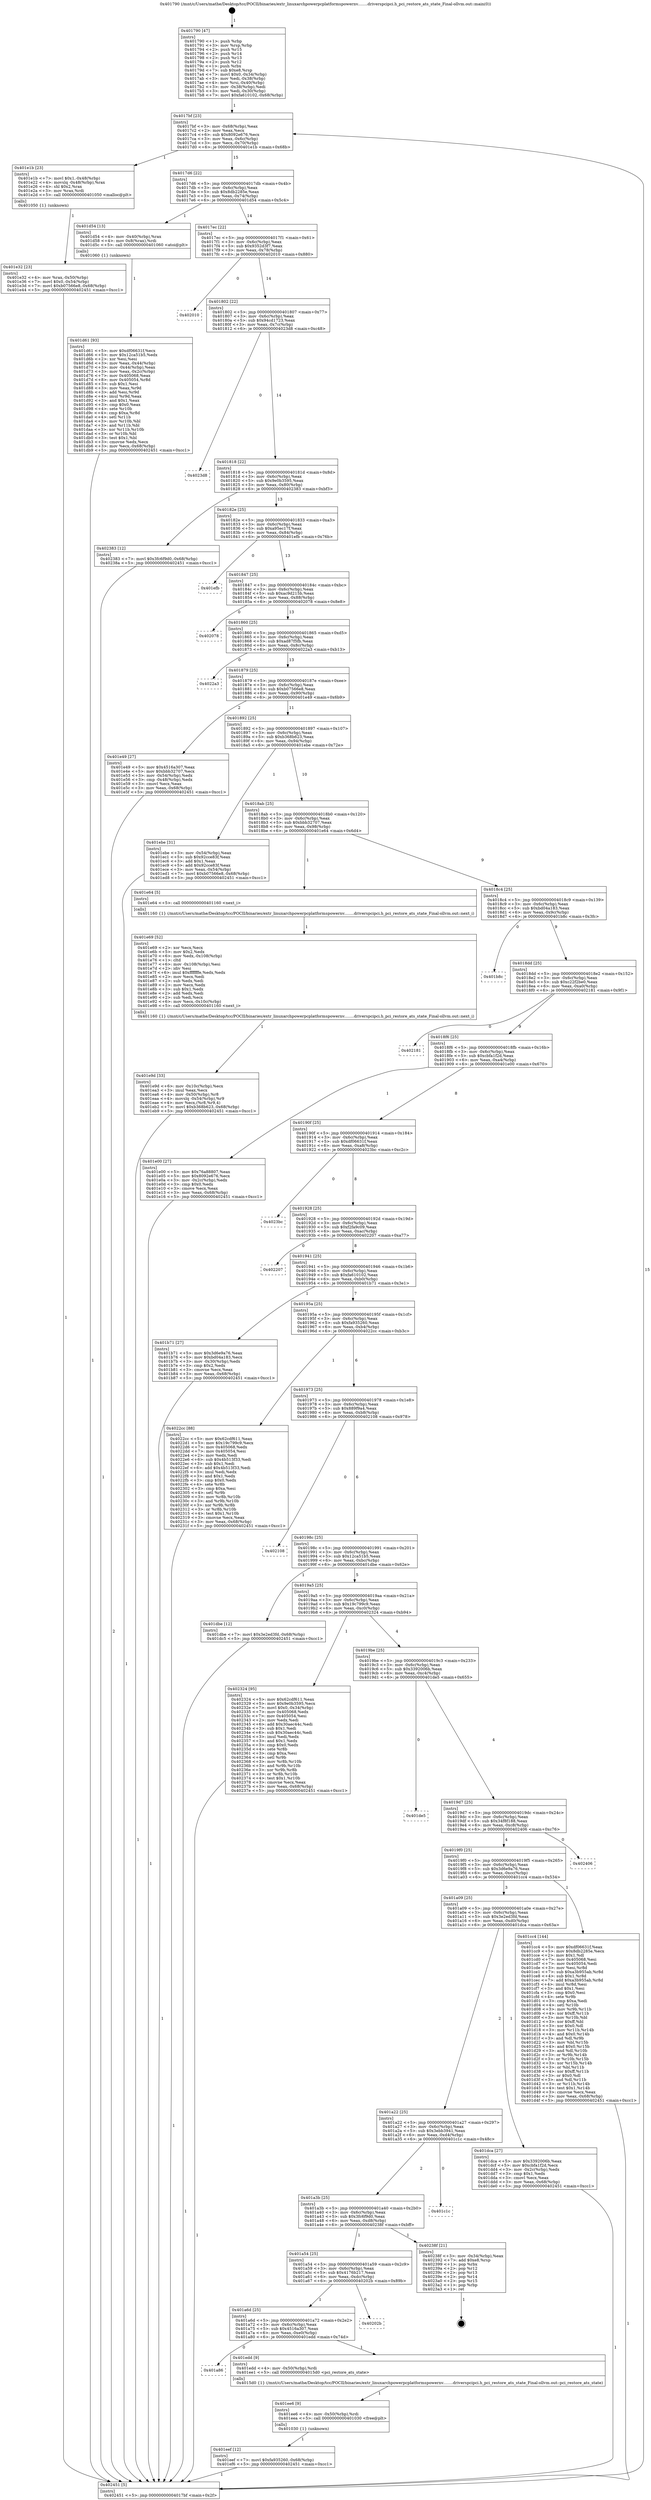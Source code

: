 digraph "0x401790" {
  label = "0x401790 (/mnt/c/Users/mathe/Desktop/tcc/POCII/binaries/extr_linuxarchpowerpcplatformspowernv........driverspcipci.h_pci_restore_ats_state_Final-ollvm.out::main(0))"
  labelloc = "t"
  node[shape=record]

  Entry [label="",width=0.3,height=0.3,shape=circle,fillcolor=black,style=filled]
  "0x4017bf" [label="{
     0x4017bf [23]\l
     | [instrs]\l
     &nbsp;&nbsp;0x4017bf \<+3\>: mov -0x68(%rbp),%eax\l
     &nbsp;&nbsp;0x4017c2 \<+2\>: mov %eax,%ecx\l
     &nbsp;&nbsp;0x4017c4 \<+6\>: sub $0x8092e676,%ecx\l
     &nbsp;&nbsp;0x4017ca \<+3\>: mov %eax,-0x6c(%rbp)\l
     &nbsp;&nbsp;0x4017cd \<+3\>: mov %ecx,-0x70(%rbp)\l
     &nbsp;&nbsp;0x4017d0 \<+6\>: je 0000000000401e1b \<main+0x68b\>\l
  }"]
  "0x401e1b" [label="{
     0x401e1b [23]\l
     | [instrs]\l
     &nbsp;&nbsp;0x401e1b \<+7\>: movl $0x1,-0x48(%rbp)\l
     &nbsp;&nbsp;0x401e22 \<+4\>: movslq -0x48(%rbp),%rax\l
     &nbsp;&nbsp;0x401e26 \<+4\>: shl $0x2,%rax\l
     &nbsp;&nbsp;0x401e2a \<+3\>: mov %rax,%rdi\l
     &nbsp;&nbsp;0x401e2d \<+5\>: call 0000000000401050 \<malloc@plt\>\l
     | [calls]\l
     &nbsp;&nbsp;0x401050 \{1\} (unknown)\l
  }"]
  "0x4017d6" [label="{
     0x4017d6 [22]\l
     | [instrs]\l
     &nbsp;&nbsp;0x4017d6 \<+5\>: jmp 00000000004017db \<main+0x4b\>\l
     &nbsp;&nbsp;0x4017db \<+3\>: mov -0x6c(%rbp),%eax\l
     &nbsp;&nbsp;0x4017de \<+5\>: sub $0x8db2285e,%eax\l
     &nbsp;&nbsp;0x4017e3 \<+3\>: mov %eax,-0x74(%rbp)\l
     &nbsp;&nbsp;0x4017e6 \<+6\>: je 0000000000401d54 \<main+0x5c4\>\l
  }"]
  Exit [label="",width=0.3,height=0.3,shape=circle,fillcolor=black,style=filled,peripheries=2]
  "0x401d54" [label="{
     0x401d54 [13]\l
     | [instrs]\l
     &nbsp;&nbsp;0x401d54 \<+4\>: mov -0x40(%rbp),%rax\l
     &nbsp;&nbsp;0x401d58 \<+4\>: mov 0x8(%rax),%rdi\l
     &nbsp;&nbsp;0x401d5c \<+5\>: call 0000000000401060 \<atoi@plt\>\l
     | [calls]\l
     &nbsp;&nbsp;0x401060 \{1\} (unknown)\l
  }"]
  "0x4017ec" [label="{
     0x4017ec [22]\l
     | [instrs]\l
     &nbsp;&nbsp;0x4017ec \<+5\>: jmp 00000000004017f1 \<main+0x61\>\l
     &nbsp;&nbsp;0x4017f1 \<+3\>: mov -0x6c(%rbp),%eax\l
     &nbsp;&nbsp;0x4017f4 \<+5\>: sub $0x9352d3f7,%eax\l
     &nbsp;&nbsp;0x4017f9 \<+3\>: mov %eax,-0x78(%rbp)\l
     &nbsp;&nbsp;0x4017fc \<+6\>: je 0000000000402010 \<main+0x880\>\l
  }"]
  "0x401eef" [label="{
     0x401eef [12]\l
     | [instrs]\l
     &nbsp;&nbsp;0x401eef \<+7\>: movl $0xfa935260,-0x68(%rbp)\l
     &nbsp;&nbsp;0x401ef6 \<+5\>: jmp 0000000000402451 \<main+0xcc1\>\l
  }"]
  "0x402010" [label="{
     0x402010\l
  }", style=dashed]
  "0x401802" [label="{
     0x401802 [22]\l
     | [instrs]\l
     &nbsp;&nbsp;0x401802 \<+5\>: jmp 0000000000401807 \<main+0x77\>\l
     &nbsp;&nbsp;0x401807 \<+3\>: mov -0x6c(%rbp),%eax\l
     &nbsp;&nbsp;0x40180a \<+5\>: sub $0x94cd1723,%eax\l
     &nbsp;&nbsp;0x40180f \<+3\>: mov %eax,-0x7c(%rbp)\l
     &nbsp;&nbsp;0x401812 \<+6\>: je 00000000004023d8 \<main+0xc48\>\l
  }"]
  "0x401ee6" [label="{
     0x401ee6 [9]\l
     | [instrs]\l
     &nbsp;&nbsp;0x401ee6 \<+4\>: mov -0x50(%rbp),%rdi\l
     &nbsp;&nbsp;0x401eea \<+5\>: call 0000000000401030 \<free@plt\>\l
     | [calls]\l
     &nbsp;&nbsp;0x401030 \{1\} (unknown)\l
  }"]
  "0x4023d8" [label="{
     0x4023d8\l
  }", style=dashed]
  "0x401818" [label="{
     0x401818 [22]\l
     | [instrs]\l
     &nbsp;&nbsp;0x401818 \<+5\>: jmp 000000000040181d \<main+0x8d\>\l
     &nbsp;&nbsp;0x40181d \<+3\>: mov -0x6c(%rbp),%eax\l
     &nbsp;&nbsp;0x401820 \<+5\>: sub $0x9e0b3595,%eax\l
     &nbsp;&nbsp;0x401825 \<+3\>: mov %eax,-0x80(%rbp)\l
     &nbsp;&nbsp;0x401828 \<+6\>: je 0000000000402383 \<main+0xbf3\>\l
  }"]
  "0x401a86" [label="{
     0x401a86\l
  }", style=dashed]
  "0x402383" [label="{
     0x402383 [12]\l
     | [instrs]\l
     &nbsp;&nbsp;0x402383 \<+7\>: movl $0x3fc6f9d0,-0x68(%rbp)\l
     &nbsp;&nbsp;0x40238a \<+5\>: jmp 0000000000402451 \<main+0xcc1\>\l
  }"]
  "0x40182e" [label="{
     0x40182e [25]\l
     | [instrs]\l
     &nbsp;&nbsp;0x40182e \<+5\>: jmp 0000000000401833 \<main+0xa3\>\l
     &nbsp;&nbsp;0x401833 \<+3\>: mov -0x6c(%rbp),%eax\l
     &nbsp;&nbsp;0x401836 \<+5\>: sub $0xa95ec17f,%eax\l
     &nbsp;&nbsp;0x40183b \<+6\>: mov %eax,-0x84(%rbp)\l
     &nbsp;&nbsp;0x401841 \<+6\>: je 0000000000401efb \<main+0x76b\>\l
  }"]
  "0x401edd" [label="{
     0x401edd [9]\l
     | [instrs]\l
     &nbsp;&nbsp;0x401edd \<+4\>: mov -0x50(%rbp),%rdi\l
     &nbsp;&nbsp;0x401ee1 \<+5\>: call 00000000004015d0 \<pci_restore_ats_state\>\l
     | [calls]\l
     &nbsp;&nbsp;0x4015d0 \{1\} (/mnt/c/Users/mathe/Desktop/tcc/POCII/binaries/extr_linuxarchpowerpcplatformspowernv........driverspcipci.h_pci_restore_ats_state_Final-ollvm.out::pci_restore_ats_state)\l
  }"]
  "0x401efb" [label="{
     0x401efb\l
  }", style=dashed]
  "0x401847" [label="{
     0x401847 [25]\l
     | [instrs]\l
     &nbsp;&nbsp;0x401847 \<+5\>: jmp 000000000040184c \<main+0xbc\>\l
     &nbsp;&nbsp;0x40184c \<+3\>: mov -0x6c(%rbp),%eax\l
     &nbsp;&nbsp;0x40184f \<+5\>: sub $0xac9d215b,%eax\l
     &nbsp;&nbsp;0x401854 \<+6\>: mov %eax,-0x88(%rbp)\l
     &nbsp;&nbsp;0x40185a \<+6\>: je 0000000000402078 \<main+0x8e8\>\l
  }"]
  "0x401a6d" [label="{
     0x401a6d [25]\l
     | [instrs]\l
     &nbsp;&nbsp;0x401a6d \<+5\>: jmp 0000000000401a72 \<main+0x2e2\>\l
     &nbsp;&nbsp;0x401a72 \<+3\>: mov -0x6c(%rbp),%eax\l
     &nbsp;&nbsp;0x401a75 \<+5\>: sub $0x4516a307,%eax\l
     &nbsp;&nbsp;0x401a7a \<+6\>: mov %eax,-0xe0(%rbp)\l
     &nbsp;&nbsp;0x401a80 \<+6\>: je 0000000000401edd \<main+0x74d\>\l
  }"]
  "0x402078" [label="{
     0x402078\l
  }", style=dashed]
  "0x401860" [label="{
     0x401860 [25]\l
     | [instrs]\l
     &nbsp;&nbsp;0x401860 \<+5\>: jmp 0000000000401865 \<main+0xd5\>\l
     &nbsp;&nbsp;0x401865 \<+3\>: mov -0x6c(%rbp),%eax\l
     &nbsp;&nbsp;0x401868 \<+5\>: sub $0xad87f5fb,%eax\l
     &nbsp;&nbsp;0x40186d \<+6\>: mov %eax,-0x8c(%rbp)\l
     &nbsp;&nbsp;0x401873 \<+6\>: je 00000000004022a3 \<main+0xb13\>\l
  }"]
  "0x40202b" [label="{
     0x40202b\l
  }", style=dashed]
  "0x4022a3" [label="{
     0x4022a3\l
  }", style=dashed]
  "0x401879" [label="{
     0x401879 [25]\l
     | [instrs]\l
     &nbsp;&nbsp;0x401879 \<+5\>: jmp 000000000040187e \<main+0xee\>\l
     &nbsp;&nbsp;0x40187e \<+3\>: mov -0x6c(%rbp),%eax\l
     &nbsp;&nbsp;0x401881 \<+5\>: sub $0xb07566e8,%eax\l
     &nbsp;&nbsp;0x401886 \<+6\>: mov %eax,-0x90(%rbp)\l
     &nbsp;&nbsp;0x40188c \<+6\>: je 0000000000401e49 \<main+0x6b9\>\l
  }"]
  "0x401a54" [label="{
     0x401a54 [25]\l
     | [instrs]\l
     &nbsp;&nbsp;0x401a54 \<+5\>: jmp 0000000000401a59 \<main+0x2c9\>\l
     &nbsp;&nbsp;0x401a59 \<+3\>: mov -0x6c(%rbp),%eax\l
     &nbsp;&nbsp;0x401a5c \<+5\>: sub $0x4176b217,%eax\l
     &nbsp;&nbsp;0x401a61 \<+6\>: mov %eax,-0xdc(%rbp)\l
     &nbsp;&nbsp;0x401a67 \<+6\>: je 000000000040202b \<main+0x89b\>\l
  }"]
  "0x401e49" [label="{
     0x401e49 [27]\l
     | [instrs]\l
     &nbsp;&nbsp;0x401e49 \<+5\>: mov $0x4516a307,%eax\l
     &nbsp;&nbsp;0x401e4e \<+5\>: mov $0xbbb32707,%ecx\l
     &nbsp;&nbsp;0x401e53 \<+3\>: mov -0x54(%rbp),%edx\l
     &nbsp;&nbsp;0x401e56 \<+3\>: cmp -0x48(%rbp),%edx\l
     &nbsp;&nbsp;0x401e59 \<+3\>: cmovl %ecx,%eax\l
     &nbsp;&nbsp;0x401e5c \<+3\>: mov %eax,-0x68(%rbp)\l
     &nbsp;&nbsp;0x401e5f \<+5\>: jmp 0000000000402451 \<main+0xcc1\>\l
  }"]
  "0x401892" [label="{
     0x401892 [25]\l
     | [instrs]\l
     &nbsp;&nbsp;0x401892 \<+5\>: jmp 0000000000401897 \<main+0x107\>\l
     &nbsp;&nbsp;0x401897 \<+3\>: mov -0x6c(%rbp),%eax\l
     &nbsp;&nbsp;0x40189a \<+5\>: sub $0xb368b623,%eax\l
     &nbsp;&nbsp;0x40189f \<+6\>: mov %eax,-0x94(%rbp)\l
     &nbsp;&nbsp;0x4018a5 \<+6\>: je 0000000000401ebe \<main+0x72e\>\l
  }"]
  "0x40238f" [label="{
     0x40238f [21]\l
     | [instrs]\l
     &nbsp;&nbsp;0x40238f \<+3\>: mov -0x34(%rbp),%eax\l
     &nbsp;&nbsp;0x402392 \<+7\>: add $0xe8,%rsp\l
     &nbsp;&nbsp;0x402399 \<+1\>: pop %rbx\l
     &nbsp;&nbsp;0x40239a \<+2\>: pop %r12\l
     &nbsp;&nbsp;0x40239c \<+2\>: pop %r13\l
     &nbsp;&nbsp;0x40239e \<+2\>: pop %r14\l
     &nbsp;&nbsp;0x4023a0 \<+2\>: pop %r15\l
     &nbsp;&nbsp;0x4023a2 \<+1\>: pop %rbp\l
     &nbsp;&nbsp;0x4023a3 \<+1\>: ret\l
  }"]
  "0x401ebe" [label="{
     0x401ebe [31]\l
     | [instrs]\l
     &nbsp;&nbsp;0x401ebe \<+3\>: mov -0x54(%rbp),%eax\l
     &nbsp;&nbsp;0x401ec1 \<+5\>: sub $0x92cce83f,%eax\l
     &nbsp;&nbsp;0x401ec6 \<+3\>: add $0x1,%eax\l
     &nbsp;&nbsp;0x401ec9 \<+5\>: add $0x92cce83f,%eax\l
     &nbsp;&nbsp;0x401ece \<+3\>: mov %eax,-0x54(%rbp)\l
     &nbsp;&nbsp;0x401ed1 \<+7\>: movl $0xb07566e8,-0x68(%rbp)\l
     &nbsp;&nbsp;0x401ed8 \<+5\>: jmp 0000000000402451 \<main+0xcc1\>\l
  }"]
  "0x4018ab" [label="{
     0x4018ab [25]\l
     | [instrs]\l
     &nbsp;&nbsp;0x4018ab \<+5\>: jmp 00000000004018b0 \<main+0x120\>\l
     &nbsp;&nbsp;0x4018b0 \<+3\>: mov -0x6c(%rbp),%eax\l
     &nbsp;&nbsp;0x4018b3 \<+5\>: sub $0xbbb32707,%eax\l
     &nbsp;&nbsp;0x4018b8 \<+6\>: mov %eax,-0x98(%rbp)\l
     &nbsp;&nbsp;0x4018be \<+6\>: je 0000000000401e64 \<main+0x6d4\>\l
  }"]
  "0x401a3b" [label="{
     0x401a3b [25]\l
     | [instrs]\l
     &nbsp;&nbsp;0x401a3b \<+5\>: jmp 0000000000401a40 \<main+0x2b0\>\l
     &nbsp;&nbsp;0x401a40 \<+3\>: mov -0x6c(%rbp),%eax\l
     &nbsp;&nbsp;0x401a43 \<+5\>: sub $0x3fc6f9d0,%eax\l
     &nbsp;&nbsp;0x401a48 \<+6\>: mov %eax,-0xd8(%rbp)\l
     &nbsp;&nbsp;0x401a4e \<+6\>: je 000000000040238f \<main+0xbff\>\l
  }"]
  "0x401e64" [label="{
     0x401e64 [5]\l
     | [instrs]\l
     &nbsp;&nbsp;0x401e64 \<+5\>: call 0000000000401160 \<next_i\>\l
     | [calls]\l
     &nbsp;&nbsp;0x401160 \{1\} (/mnt/c/Users/mathe/Desktop/tcc/POCII/binaries/extr_linuxarchpowerpcplatformspowernv........driverspcipci.h_pci_restore_ats_state_Final-ollvm.out::next_i)\l
  }"]
  "0x4018c4" [label="{
     0x4018c4 [25]\l
     | [instrs]\l
     &nbsp;&nbsp;0x4018c4 \<+5\>: jmp 00000000004018c9 \<main+0x139\>\l
     &nbsp;&nbsp;0x4018c9 \<+3\>: mov -0x6c(%rbp),%eax\l
     &nbsp;&nbsp;0x4018cc \<+5\>: sub $0xbd04a183,%eax\l
     &nbsp;&nbsp;0x4018d1 \<+6\>: mov %eax,-0x9c(%rbp)\l
     &nbsp;&nbsp;0x4018d7 \<+6\>: je 0000000000401b8c \<main+0x3fc\>\l
  }"]
  "0x401c1c" [label="{
     0x401c1c\l
  }", style=dashed]
  "0x401b8c" [label="{
     0x401b8c\l
  }", style=dashed]
  "0x4018dd" [label="{
     0x4018dd [25]\l
     | [instrs]\l
     &nbsp;&nbsp;0x4018dd \<+5\>: jmp 00000000004018e2 \<main+0x152\>\l
     &nbsp;&nbsp;0x4018e2 \<+3\>: mov -0x6c(%rbp),%eax\l
     &nbsp;&nbsp;0x4018e5 \<+5\>: sub $0xc22f2be0,%eax\l
     &nbsp;&nbsp;0x4018ea \<+6\>: mov %eax,-0xa0(%rbp)\l
     &nbsp;&nbsp;0x4018f0 \<+6\>: je 0000000000402181 \<main+0x9f1\>\l
  }"]
  "0x401e9d" [label="{
     0x401e9d [33]\l
     | [instrs]\l
     &nbsp;&nbsp;0x401e9d \<+6\>: mov -0x10c(%rbp),%ecx\l
     &nbsp;&nbsp;0x401ea3 \<+3\>: imul %eax,%ecx\l
     &nbsp;&nbsp;0x401ea6 \<+4\>: mov -0x50(%rbp),%r8\l
     &nbsp;&nbsp;0x401eaa \<+4\>: movslq -0x54(%rbp),%r9\l
     &nbsp;&nbsp;0x401eae \<+4\>: mov %ecx,(%r8,%r9,4)\l
     &nbsp;&nbsp;0x401eb2 \<+7\>: movl $0xb368b623,-0x68(%rbp)\l
     &nbsp;&nbsp;0x401eb9 \<+5\>: jmp 0000000000402451 \<main+0xcc1\>\l
  }"]
  "0x402181" [label="{
     0x402181\l
  }", style=dashed]
  "0x4018f6" [label="{
     0x4018f6 [25]\l
     | [instrs]\l
     &nbsp;&nbsp;0x4018f6 \<+5\>: jmp 00000000004018fb \<main+0x16b\>\l
     &nbsp;&nbsp;0x4018fb \<+3\>: mov -0x6c(%rbp),%eax\l
     &nbsp;&nbsp;0x4018fe \<+5\>: sub $0xcbfa1f2d,%eax\l
     &nbsp;&nbsp;0x401903 \<+6\>: mov %eax,-0xa4(%rbp)\l
     &nbsp;&nbsp;0x401909 \<+6\>: je 0000000000401e00 \<main+0x670\>\l
  }"]
  "0x401e69" [label="{
     0x401e69 [52]\l
     | [instrs]\l
     &nbsp;&nbsp;0x401e69 \<+2\>: xor %ecx,%ecx\l
     &nbsp;&nbsp;0x401e6b \<+5\>: mov $0x2,%edx\l
     &nbsp;&nbsp;0x401e70 \<+6\>: mov %edx,-0x108(%rbp)\l
     &nbsp;&nbsp;0x401e76 \<+1\>: cltd\l
     &nbsp;&nbsp;0x401e77 \<+6\>: mov -0x108(%rbp),%esi\l
     &nbsp;&nbsp;0x401e7d \<+2\>: idiv %esi\l
     &nbsp;&nbsp;0x401e7f \<+6\>: imul $0xfffffffe,%edx,%edx\l
     &nbsp;&nbsp;0x401e85 \<+2\>: mov %ecx,%edi\l
     &nbsp;&nbsp;0x401e87 \<+2\>: sub %edx,%edi\l
     &nbsp;&nbsp;0x401e89 \<+2\>: mov %ecx,%edx\l
     &nbsp;&nbsp;0x401e8b \<+3\>: sub $0x1,%edx\l
     &nbsp;&nbsp;0x401e8e \<+2\>: add %edx,%edi\l
     &nbsp;&nbsp;0x401e90 \<+2\>: sub %edi,%ecx\l
     &nbsp;&nbsp;0x401e92 \<+6\>: mov %ecx,-0x10c(%rbp)\l
     &nbsp;&nbsp;0x401e98 \<+5\>: call 0000000000401160 \<next_i\>\l
     | [calls]\l
     &nbsp;&nbsp;0x401160 \{1\} (/mnt/c/Users/mathe/Desktop/tcc/POCII/binaries/extr_linuxarchpowerpcplatformspowernv........driverspcipci.h_pci_restore_ats_state_Final-ollvm.out::next_i)\l
  }"]
  "0x401e00" [label="{
     0x401e00 [27]\l
     | [instrs]\l
     &nbsp;&nbsp;0x401e00 \<+5\>: mov $0x76a88807,%eax\l
     &nbsp;&nbsp;0x401e05 \<+5\>: mov $0x8092e676,%ecx\l
     &nbsp;&nbsp;0x401e0a \<+3\>: mov -0x2c(%rbp),%edx\l
     &nbsp;&nbsp;0x401e0d \<+3\>: cmp $0x0,%edx\l
     &nbsp;&nbsp;0x401e10 \<+3\>: cmove %ecx,%eax\l
     &nbsp;&nbsp;0x401e13 \<+3\>: mov %eax,-0x68(%rbp)\l
     &nbsp;&nbsp;0x401e16 \<+5\>: jmp 0000000000402451 \<main+0xcc1\>\l
  }"]
  "0x40190f" [label="{
     0x40190f [25]\l
     | [instrs]\l
     &nbsp;&nbsp;0x40190f \<+5\>: jmp 0000000000401914 \<main+0x184\>\l
     &nbsp;&nbsp;0x401914 \<+3\>: mov -0x6c(%rbp),%eax\l
     &nbsp;&nbsp;0x401917 \<+5\>: sub $0xdf06631f,%eax\l
     &nbsp;&nbsp;0x40191c \<+6\>: mov %eax,-0xa8(%rbp)\l
     &nbsp;&nbsp;0x401922 \<+6\>: je 00000000004023bc \<main+0xc2c\>\l
  }"]
  "0x401e32" [label="{
     0x401e32 [23]\l
     | [instrs]\l
     &nbsp;&nbsp;0x401e32 \<+4\>: mov %rax,-0x50(%rbp)\l
     &nbsp;&nbsp;0x401e36 \<+7\>: movl $0x0,-0x54(%rbp)\l
     &nbsp;&nbsp;0x401e3d \<+7\>: movl $0xb07566e8,-0x68(%rbp)\l
     &nbsp;&nbsp;0x401e44 \<+5\>: jmp 0000000000402451 \<main+0xcc1\>\l
  }"]
  "0x4023bc" [label="{
     0x4023bc\l
  }", style=dashed]
  "0x401928" [label="{
     0x401928 [25]\l
     | [instrs]\l
     &nbsp;&nbsp;0x401928 \<+5\>: jmp 000000000040192d \<main+0x19d\>\l
     &nbsp;&nbsp;0x40192d \<+3\>: mov -0x6c(%rbp),%eax\l
     &nbsp;&nbsp;0x401930 \<+5\>: sub $0xf2fa9c09,%eax\l
     &nbsp;&nbsp;0x401935 \<+6\>: mov %eax,-0xac(%rbp)\l
     &nbsp;&nbsp;0x40193b \<+6\>: je 0000000000402207 \<main+0xa77\>\l
  }"]
  "0x401a22" [label="{
     0x401a22 [25]\l
     | [instrs]\l
     &nbsp;&nbsp;0x401a22 \<+5\>: jmp 0000000000401a27 \<main+0x297\>\l
     &nbsp;&nbsp;0x401a27 \<+3\>: mov -0x6c(%rbp),%eax\l
     &nbsp;&nbsp;0x401a2a \<+5\>: sub $0x3ebb3941,%eax\l
     &nbsp;&nbsp;0x401a2f \<+6\>: mov %eax,-0xd4(%rbp)\l
     &nbsp;&nbsp;0x401a35 \<+6\>: je 0000000000401c1c \<main+0x48c\>\l
  }"]
  "0x402207" [label="{
     0x402207\l
  }", style=dashed]
  "0x401941" [label="{
     0x401941 [25]\l
     | [instrs]\l
     &nbsp;&nbsp;0x401941 \<+5\>: jmp 0000000000401946 \<main+0x1b6\>\l
     &nbsp;&nbsp;0x401946 \<+3\>: mov -0x6c(%rbp),%eax\l
     &nbsp;&nbsp;0x401949 \<+5\>: sub $0xfa610102,%eax\l
     &nbsp;&nbsp;0x40194e \<+6\>: mov %eax,-0xb0(%rbp)\l
     &nbsp;&nbsp;0x401954 \<+6\>: je 0000000000401b71 \<main+0x3e1\>\l
  }"]
  "0x401dca" [label="{
     0x401dca [27]\l
     | [instrs]\l
     &nbsp;&nbsp;0x401dca \<+5\>: mov $0x3392006b,%eax\l
     &nbsp;&nbsp;0x401dcf \<+5\>: mov $0xcbfa1f2d,%ecx\l
     &nbsp;&nbsp;0x401dd4 \<+3\>: mov -0x2c(%rbp),%edx\l
     &nbsp;&nbsp;0x401dd7 \<+3\>: cmp $0x1,%edx\l
     &nbsp;&nbsp;0x401dda \<+3\>: cmovl %ecx,%eax\l
     &nbsp;&nbsp;0x401ddd \<+3\>: mov %eax,-0x68(%rbp)\l
     &nbsp;&nbsp;0x401de0 \<+5\>: jmp 0000000000402451 \<main+0xcc1\>\l
  }"]
  "0x401b71" [label="{
     0x401b71 [27]\l
     | [instrs]\l
     &nbsp;&nbsp;0x401b71 \<+5\>: mov $0x3d6e9a76,%eax\l
     &nbsp;&nbsp;0x401b76 \<+5\>: mov $0xbd04a183,%ecx\l
     &nbsp;&nbsp;0x401b7b \<+3\>: mov -0x30(%rbp),%edx\l
     &nbsp;&nbsp;0x401b7e \<+3\>: cmp $0x2,%edx\l
     &nbsp;&nbsp;0x401b81 \<+3\>: cmovne %ecx,%eax\l
     &nbsp;&nbsp;0x401b84 \<+3\>: mov %eax,-0x68(%rbp)\l
     &nbsp;&nbsp;0x401b87 \<+5\>: jmp 0000000000402451 \<main+0xcc1\>\l
  }"]
  "0x40195a" [label="{
     0x40195a [25]\l
     | [instrs]\l
     &nbsp;&nbsp;0x40195a \<+5\>: jmp 000000000040195f \<main+0x1cf\>\l
     &nbsp;&nbsp;0x40195f \<+3\>: mov -0x6c(%rbp),%eax\l
     &nbsp;&nbsp;0x401962 \<+5\>: sub $0xfa935260,%eax\l
     &nbsp;&nbsp;0x401967 \<+6\>: mov %eax,-0xb4(%rbp)\l
     &nbsp;&nbsp;0x40196d \<+6\>: je 00000000004022cc \<main+0xb3c\>\l
  }"]
  "0x402451" [label="{
     0x402451 [5]\l
     | [instrs]\l
     &nbsp;&nbsp;0x402451 \<+5\>: jmp 00000000004017bf \<main+0x2f\>\l
  }"]
  "0x401790" [label="{
     0x401790 [47]\l
     | [instrs]\l
     &nbsp;&nbsp;0x401790 \<+1\>: push %rbp\l
     &nbsp;&nbsp;0x401791 \<+3\>: mov %rsp,%rbp\l
     &nbsp;&nbsp;0x401794 \<+2\>: push %r15\l
     &nbsp;&nbsp;0x401796 \<+2\>: push %r14\l
     &nbsp;&nbsp;0x401798 \<+2\>: push %r13\l
     &nbsp;&nbsp;0x40179a \<+2\>: push %r12\l
     &nbsp;&nbsp;0x40179c \<+1\>: push %rbx\l
     &nbsp;&nbsp;0x40179d \<+7\>: sub $0xe8,%rsp\l
     &nbsp;&nbsp;0x4017a4 \<+7\>: movl $0x0,-0x34(%rbp)\l
     &nbsp;&nbsp;0x4017ab \<+3\>: mov %edi,-0x38(%rbp)\l
     &nbsp;&nbsp;0x4017ae \<+4\>: mov %rsi,-0x40(%rbp)\l
     &nbsp;&nbsp;0x4017b2 \<+3\>: mov -0x38(%rbp),%edi\l
     &nbsp;&nbsp;0x4017b5 \<+3\>: mov %edi,-0x30(%rbp)\l
     &nbsp;&nbsp;0x4017b8 \<+7\>: movl $0xfa610102,-0x68(%rbp)\l
  }"]
  "0x401d61" [label="{
     0x401d61 [93]\l
     | [instrs]\l
     &nbsp;&nbsp;0x401d61 \<+5\>: mov $0xdf06631f,%ecx\l
     &nbsp;&nbsp;0x401d66 \<+5\>: mov $0x12ca51b5,%edx\l
     &nbsp;&nbsp;0x401d6b \<+2\>: xor %esi,%esi\l
     &nbsp;&nbsp;0x401d6d \<+3\>: mov %eax,-0x44(%rbp)\l
     &nbsp;&nbsp;0x401d70 \<+3\>: mov -0x44(%rbp),%eax\l
     &nbsp;&nbsp;0x401d73 \<+3\>: mov %eax,-0x2c(%rbp)\l
     &nbsp;&nbsp;0x401d76 \<+7\>: mov 0x405068,%eax\l
     &nbsp;&nbsp;0x401d7d \<+8\>: mov 0x405054,%r8d\l
     &nbsp;&nbsp;0x401d85 \<+3\>: sub $0x1,%esi\l
     &nbsp;&nbsp;0x401d88 \<+3\>: mov %eax,%r9d\l
     &nbsp;&nbsp;0x401d8b \<+3\>: add %esi,%r9d\l
     &nbsp;&nbsp;0x401d8e \<+4\>: imul %r9d,%eax\l
     &nbsp;&nbsp;0x401d92 \<+3\>: and $0x1,%eax\l
     &nbsp;&nbsp;0x401d95 \<+3\>: cmp $0x0,%eax\l
     &nbsp;&nbsp;0x401d98 \<+4\>: sete %r10b\l
     &nbsp;&nbsp;0x401d9c \<+4\>: cmp $0xa,%r8d\l
     &nbsp;&nbsp;0x401da0 \<+4\>: setl %r11b\l
     &nbsp;&nbsp;0x401da4 \<+3\>: mov %r10b,%bl\l
     &nbsp;&nbsp;0x401da7 \<+3\>: and %r11b,%bl\l
     &nbsp;&nbsp;0x401daa \<+3\>: xor %r11b,%r10b\l
     &nbsp;&nbsp;0x401dad \<+3\>: or %r10b,%bl\l
     &nbsp;&nbsp;0x401db0 \<+3\>: test $0x1,%bl\l
     &nbsp;&nbsp;0x401db3 \<+3\>: cmovne %edx,%ecx\l
     &nbsp;&nbsp;0x401db6 \<+3\>: mov %ecx,-0x68(%rbp)\l
     &nbsp;&nbsp;0x401db9 \<+5\>: jmp 0000000000402451 \<main+0xcc1\>\l
  }"]
  "0x4022cc" [label="{
     0x4022cc [88]\l
     | [instrs]\l
     &nbsp;&nbsp;0x4022cc \<+5\>: mov $0x62cdf611,%eax\l
     &nbsp;&nbsp;0x4022d1 \<+5\>: mov $0x19c799c9,%ecx\l
     &nbsp;&nbsp;0x4022d6 \<+7\>: mov 0x405068,%edx\l
     &nbsp;&nbsp;0x4022dd \<+7\>: mov 0x405054,%esi\l
     &nbsp;&nbsp;0x4022e4 \<+2\>: mov %edx,%edi\l
     &nbsp;&nbsp;0x4022e6 \<+6\>: sub $0x4b513f33,%edi\l
     &nbsp;&nbsp;0x4022ec \<+3\>: sub $0x1,%edi\l
     &nbsp;&nbsp;0x4022ef \<+6\>: add $0x4b513f33,%edi\l
     &nbsp;&nbsp;0x4022f5 \<+3\>: imul %edi,%edx\l
     &nbsp;&nbsp;0x4022f8 \<+3\>: and $0x1,%edx\l
     &nbsp;&nbsp;0x4022fb \<+3\>: cmp $0x0,%edx\l
     &nbsp;&nbsp;0x4022fe \<+4\>: sete %r8b\l
     &nbsp;&nbsp;0x402302 \<+3\>: cmp $0xa,%esi\l
     &nbsp;&nbsp;0x402305 \<+4\>: setl %r9b\l
     &nbsp;&nbsp;0x402309 \<+3\>: mov %r8b,%r10b\l
     &nbsp;&nbsp;0x40230c \<+3\>: and %r9b,%r10b\l
     &nbsp;&nbsp;0x40230f \<+3\>: xor %r9b,%r8b\l
     &nbsp;&nbsp;0x402312 \<+3\>: or %r8b,%r10b\l
     &nbsp;&nbsp;0x402315 \<+4\>: test $0x1,%r10b\l
     &nbsp;&nbsp;0x402319 \<+3\>: cmovne %ecx,%eax\l
     &nbsp;&nbsp;0x40231c \<+3\>: mov %eax,-0x68(%rbp)\l
     &nbsp;&nbsp;0x40231f \<+5\>: jmp 0000000000402451 \<main+0xcc1\>\l
  }"]
  "0x401973" [label="{
     0x401973 [25]\l
     | [instrs]\l
     &nbsp;&nbsp;0x401973 \<+5\>: jmp 0000000000401978 \<main+0x1e8\>\l
     &nbsp;&nbsp;0x401978 \<+3\>: mov -0x6c(%rbp),%eax\l
     &nbsp;&nbsp;0x40197b \<+5\>: sub $0x889f9a4,%eax\l
     &nbsp;&nbsp;0x401980 \<+6\>: mov %eax,-0xb8(%rbp)\l
     &nbsp;&nbsp;0x401986 \<+6\>: je 0000000000402108 \<main+0x978\>\l
  }"]
  "0x401a09" [label="{
     0x401a09 [25]\l
     | [instrs]\l
     &nbsp;&nbsp;0x401a09 \<+5\>: jmp 0000000000401a0e \<main+0x27e\>\l
     &nbsp;&nbsp;0x401a0e \<+3\>: mov -0x6c(%rbp),%eax\l
     &nbsp;&nbsp;0x401a11 \<+5\>: sub $0x3e2ed3fd,%eax\l
     &nbsp;&nbsp;0x401a16 \<+6\>: mov %eax,-0xd0(%rbp)\l
     &nbsp;&nbsp;0x401a1c \<+6\>: je 0000000000401dca \<main+0x63a\>\l
  }"]
  "0x402108" [label="{
     0x402108\l
  }", style=dashed]
  "0x40198c" [label="{
     0x40198c [25]\l
     | [instrs]\l
     &nbsp;&nbsp;0x40198c \<+5\>: jmp 0000000000401991 \<main+0x201\>\l
     &nbsp;&nbsp;0x401991 \<+3\>: mov -0x6c(%rbp),%eax\l
     &nbsp;&nbsp;0x401994 \<+5\>: sub $0x12ca51b5,%eax\l
     &nbsp;&nbsp;0x401999 \<+6\>: mov %eax,-0xbc(%rbp)\l
     &nbsp;&nbsp;0x40199f \<+6\>: je 0000000000401dbe \<main+0x62e\>\l
  }"]
  "0x401cc4" [label="{
     0x401cc4 [144]\l
     | [instrs]\l
     &nbsp;&nbsp;0x401cc4 \<+5\>: mov $0xdf06631f,%eax\l
     &nbsp;&nbsp;0x401cc9 \<+5\>: mov $0x8db2285e,%ecx\l
     &nbsp;&nbsp;0x401cce \<+2\>: mov $0x1,%dl\l
     &nbsp;&nbsp;0x401cd0 \<+7\>: mov 0x405068,%esi\l
     &nbsp;&nbsp;0x401cd7 \<+7\>: mov 0x405054,%edi\l
     &nbsp;&nbsp;0x401cde \<+3\>: mov %esi,%r8d\l
     &nbsp;&nbsp;0x401ce1 \<+7\>: sub $0xa3b955ab,%r8d\l
     &nbsp;&nbsp;0x401ce8 \<+4\>: sub $0x1,%r8d\l
     &nbsp;&nbsp;0x401cec \<+7\>: add $0xa3b955ab,%r8d\l
     &nbsp;&nbsp;0x401cf3 \<+4\>: imul %r8d,%esi\l
     &nbsp;&nbsp;0x401cf7 \<+3\>: and $0x1,%esi\l
     &nbsp;&nbsp;0x401cfa \<+3\>: cmp $0x0,%esi\l
     &nbsp;&nbsp;0x401cfd \<+4\>: sete %r9b\l
     &nbsp;&nbsp;0x401d01 \<+3\>: cmp $0xa,%edi\l
     &nbsp;&nbsp;0x401d04 \<+4\>: setl %r10b\l
     &nbsp;&nbsp;0x401d08 \<+3\>: mov %r9b,%r11b\l
     &nbsp;&nbsp;0x401d0b \<+4\>: xor $0xff,%r11b\l
     &nbsp;&nbsp;0x401d0f \<+3\>: mov %r10b,%bl\l
     &nbsp;&nbsp;0x401d12 \<+3\>: xor $0xff,%bl\l
     &nbsp;&nbsp;0x401d15 \<+3\>: xor $0x0,%dl\l
     &nbsp;&nbsp;0x401d18 \<+3\>: mov %r11b,%r14b\l
     &nbsp;&nbsp;0x401d1b \<+4\>: and $0x0,%r14b\l
     &nbsp;&nbsp;0x401d1f \<+3\>: and %dl,%r9b\l
     &nbsp;&nbsp;0x401d22 \<+3\>: mov %bl,%r15b\l
     &nbsp;&nbsp;0x401d25 \<+4\>: and $0x0,%r15b\l
     &nbsp;&nbsp;0x401d29 \<+3\>: and %dl,%r10b\l
     &nbsp;&nbsp;0x401d2c \<+3\>: or %r9b,%r14b\l
     &nbsp;&nbsp;0x401d2f \<+3\>: or %r10b,%r15b\l
     &nbsp;&nbsp;0x401d32 \<+3\>: xor %r15b,%r14b\l
     &nbsp;&nbsp;0x401d35 \<+3\>: or %bl,%r11b\l
     &nbsp;&nbsp;0x401d38 \<+4\>: xor $0xff,%r11b\l
     &nbsp;&nbsp;0x401d3c \<+3\>: or $0x0,%dl\l
     &nbsp;&nbsp;0x401d3f \<+3\>: and %dl,%r11b\l
     &nbsp;&nbsp;0x401d42 \<+3\>: or %r11b,%r14b\l
     &nbsp;&nbsp;0x401d45 \<+4\>: test $0x1,%r14b\l
     &nbsp;&nbsp;0x401d49 \<+3\>: cmovne %ecx,%eax\l
     &nbsp;&nbsp;0x401d4c \<+3\>: mov %eax,-0x68(%rbp)\l
     &nbsp;&nbsp;0x401d4f \<+5\>: jmp 0000000000402451 \<main+0xcc1\>\l
  }"]
  "0x401dbe" [label="{
     0x401dbe [12]\l
     | [instrs]\l
     &nbsp;&nbsp;0x401dbe \<+7\>: movl $0x3e2ed3fd,-0x68(%rbp)\l
     &nbsp;&nbsp;0x401dc5 \<+5\>: jmp 0000000000402451 \<main+0xcc1\>\l
  }"]
  "0x4019a5" [label="{
     0x4019a5 [25]\l
     | [instrs]\l
     &nbsp;&nbsp;0x4019a5 \<+5\>: jmp 00000000004019aa \<main+0x21a\>\l
     &nbsp;&nbsp;0x4019aa \<+3\>: mov -0x6c(%rbp),%eax\l
     &nbsp;&nbsp;0x4019ad \<+5\>: sub $0x19c799c9,%eax\l
     &nbsp;&nbsp;0x4019b2 \<+6\>: mov %eax,-0xc0(%rbp)\l
     &nbsp;&nbsp;0x4019b8 \<+6\>: je 0000000000402324 \<main+0xb94\>\l
  }"]
  "0x4019f0" [label="{
     0x4019f0 [25]\l
     | [instrs]\l
     &nbsp;&nbsp;0x4019f0 \<+5\>: jmp 00000000004019f5 \<main+0x265\>\l
     &nbsp;&nbsp;0x4019f5 \<+3\>: mov -0x6c(%rbp),%eax\l
     &nbsp;&nbsp;0x4019f8 \<+5\>: sub $0x3d6e9a76,%eax\l
     &nbsp;&nbsp;0x4019fd \<+6\>: mov %eax,-0xcc(%rbp)\l
     &nbsp;&nbsp;0x401a03 \<+6\>: je 0000000000401cc4 \<main+0x534\>\l
  }"]
  "0x402324" [label="{
     0x402324 [95]\l
     | [instrs]\l
     &nbsp;&nbsp;0x402324 \<+5\>: mov $0x62cdf611,%eax\l
     &nbsp;&nbsp;0x402329 \<+5\>: mov $0x9e0b3595,%ecx\l
     &nbsp;&nbsp;0x40232e \<+7\>: movl $0x0,-0x34(%rbp)\l
     &nbsp;&nbsp;0x402335 \<+7\>: mov 0x405068,%edx\l
     &nbsp;&nbsp;0x40233c \<+7\>: mov 0x405054,%esi\l
     &nbsp;&nbsp;0x402343 \<+2\>: mov %edx,%edi\l
     &nbsp;&nbsp;0x402345 \<+6\>: add $0x30aec44c,%edi\l
     &nbsp;&nbsp;0x40234b \<+3\>: sub $0x1,%edi\l
     &nbsp;&nbsp;0x40234e \<+6\>: sub $0x30aec44c,%edi\l
     &nbsp;&nbsp;0x402354 \<+3\>: imul %edi,%edx\l
     &nbsp;&nbsp;0x402357 \<+3\>: and $0x1,%edx\l
     &nbsp;&nbsp;0x40235a \<+3\>: cmp $0x0,%edx\l
     &nbsp;&nbsp;0x40235d \<+4\>: sete %r8b\l
     &nbsp;&nbsp;0x402361 \<+3\>: cmp $0xa,%esi\l
     &nbsp;&nbsp;0x402364 \<+4\>: setl %r9b\l
     &nbsp;&nbsp;0x402368 \<+3\>: mov %r8b,%r10b\l
     &nbsp;&nbsp;0x40236b \<+3\>: and %r9b,%r10b\l
     &nbsp;&nbsp;0x40236e \<+3\>: xor %r9b,%r8b\l
     &nbsp;&nbsp;0x402371 \<+3\>: or %r8b,%r10b\l
     &nbsp;&nbsp;0x402374 \<+4\>: test $0x1,%r10b\l
     &nbsp;&nbsp;0x402378 \<+3\>: cmovne %ecx,%eax\l
     &nbsp;&nbsp;0x40237b \<+3\>: mov %eax,-0x68(%rbp)\l
     &nbsp;&nbsp;0x40237e \<+5\>: jmp 0000000000402451 \<main+0xcc1\>\l
  }"]
  "0x4019be" [label="{
     0x4019be [25]\l
     | [instrs]\l
     &nbsp;&nbsp;0x4019be \<+5\>: jmp 00000000004019c3 \<main+0x233\>\l
     &nbsp;&nbsp;0x4019c3 \<+3\>: mov -0x6c(%rbp),%eax\l
     &nbsp;&nbsp;0x4019c6 \<+5\>: sub $0x3392006b,%eax\l
     &nbsp;&nbsp;0x4019cb \<+6\>: mov %eax,-0xc4(%rbp)\l
     &nbsp;&nbsp;0x4019d1 \<+6\>: je 0000000000401de5 \<main+0x655\>\l
  }"]
  "0x402406" [label="{
     0x402406\l
  }", style=dashed]
  "0x401de5" [label="{
     0x401de5\l
  }", style=dashed]
  "0x4019d7" [label="{
     0x4019d7 [25]\l
     | [instrs]\l
     &nbsp;&nbsp;0x4019d7 \<+5\>: jmp 00000000004019dc \<main+0x24c\>\l
     &nbsp;&nbsp;0x4019dc \<+3\>: mov -0x6c(%rbp),%eax\l
     &nbsp;&nbsp;0x4019df \<+5\>: sub $0x34f8f188,%eax\l
     &nbsp;&nbsp;0x4019e4 \<+6\>: mov %eax,-0xc8(%rbp)\l
     &nbsp;&nbsp;0x4019ea \<+6\>: je 0000000000402406 \<main+0xc76\>\l
  }"]
  Entry -> "0x401790" [label=" 1"]
  "0x4017bf" -> "0x401e1b" [label=" 1"]
  "0x4017bf" -> "0x4017d6" [label=" 15"]
  "0x40238f" -> Exit [label=" 1"]
  "0x4017d6" -> "0x401d54" [label=" 1"]
  "0x4017d6" -> "0x4017ec" [label=" 14"]
  "0x402383" -> "0x402451" [label=" 1"]
  "0x4017ec" -> "0x402010" [label=" 0"]
  "0x4017ec" -> "0x401802" [label=" 14"]
  "0x402324" -> "0x402451" [label=" 1"]
  "0x401802" -> "0x4023d8" [label=" 0"]
  "0x401802" -> "0x401818" [label=" 14"]
  "0x4022cc" -> "0x402451" [label=" 1"]
  "0x401818" -> "0x402383" [label=" 1"]
  "0x401818" -> "0x40182e" [label=" 13"]
  "0x401eef" -> "0x402451" [label=" 1"]
  "0x40182e" -> "0x401efb" [label=" 0"]
  "0x40182e" -> "0x401847" [label=" 13"]
  "0x401ee6" -> "0x401eef" [label=" 1"]
  "0x401847" -> "0x402078" [label=" 0"]
  "0x401847" -> "0x401860" [label=" 13"]
  "0x401a6d" -> "0x401a86" [label=" 0"]
  "0x401860" -> "0x4022a3" [label=" 0"]
  "0x401860" -> "0x401879" [label=" 13"]
  "0x401a6d" -> "0x401edd" [label=" 1"]
  "0x401879" -> "0x401e49" [label=" 2"]
  "0x401879" -> "0x401892" [label=" 11"]
  "0x401a54" -> "0x401a6d" [label=" 1"]
  "0x401892" -> "0x401ebe" [label=" 1"]
  "0x401892" -> "0x4018ab" [label=" 10"]
  "0x401a54" -> "0x40202b" [label=" 0"]
  "0x4018ab" -> "0x401e64" [label=" 1"]
  "0x4018ab" -> "0x4018c4" [label=" 9"]
  "0x401a3b" -> "0x401a54" [label=" 1"]
  "0x4018c4" -> "0x401b8c" [label=" 0"]
  "0x4018c4" -> "0x4018dd" [label=" 9"]
  "0x401a3b" -> "0x40238f" [label=" 1"]
  "0x4018dd" -> "0x402181" [label=" 0"]
  "0x4018dd" -> "0x4018f6" [label=" 9"]
  "0x401a22" -> "0x401a3b" [label=" 2"]
  "0x4018f6" -> "0x401e00" [label=" 1"]
  "0x4018f6" -> "0x40190f" [label=" 8"]
  "0x401a22" -> "0x401c1c" [label=" 0"]
  "0x40190f" -> "0x4023bc" [label=" 0"]
  "0x40190f" -> "0x401928" [label=" 8"]
  "0x401edd" -> "0x401ee6" [label=" 1"]
  "0x401928" -> "0x402207" [label=" 0"]
  "0x401928" -> "0x401941" [label=" 8"]
  "0x401ebe" -> "0x402451" [label=" 1"]
  "0x401941" -> "0x401b71" [label=" 1"]
  "0x401941" -> "0x40195a" [label=" 7"]
  "0x401b71" -> "0x402451" [label=" 1"]
  "0x401790" -> "0x4017bf" [label=" 1"]
  "0x402451" -> "0x4017bf" [label=" 15"]
  "0x401e9d" -> "0x402451" [label=" 1"]
  "0x40195a" -> "0x4022cc" [label=" 1"]
  "0x40195a" -> "0x401973" [label=" 6"]
  "0x401e64" -> "0x401e69" [label=" 1"]
  "0x401973" -> "0x402108" [label=" 0"]
  "0x401973" -> "0x40198c" [label=" 6"]
  "0x401e49" -> "0x402451" [label=" 2"]
  "0x40198c" -> "0x401dbe" [label=" 1"]
  "0x40198c" -> "0x4019a5" [label=" 5"]
  "0x401e32" -> "0x402451" [label=" 1"]
  "0x4019a5" -> "0x402324" [label=" 1"]
  "0x4019a5" -> "0x4019be" [label=" 4"]
  "0x401e00" -> "0x402451" [label=" 1"]
  "0x4019be" -> "0x401de5" [label=" 0"]
  "0x4019be" -> "0x4019d7" [label=" 4"]
  "0x401dca" -> "0x402451" [label=" 1"]
  "0x4019d7" -> "0x402406" [label=" 0"]
  "0x4019d7" -> "0x4019f0" [label=" 4"]
  "0x401e1b" -> "0x401e32" [label=" 1"]
  "0x4019f0" -> "0x401cc4" [label=" 1"]
  "0x4019f0" -> "0x401a09" [label=" 3"]
  "0x401cc4" -> "0x402451" [label=" 1"]
  "0x401d54" -> "0x401d61" [label=" 1"]
  "0x401d61" -> "0x402451" [label=" 1"]
  "0x401dbe" -> "0x402451" [label=" 1"]
  "0x401e69" -> "0x401e9d" [label=" 1"]
  "0x401a09" -> "0x401dca" [label=" 1"]
  "0x401a09" -> "0x401a22" [label=" 2"]
}
